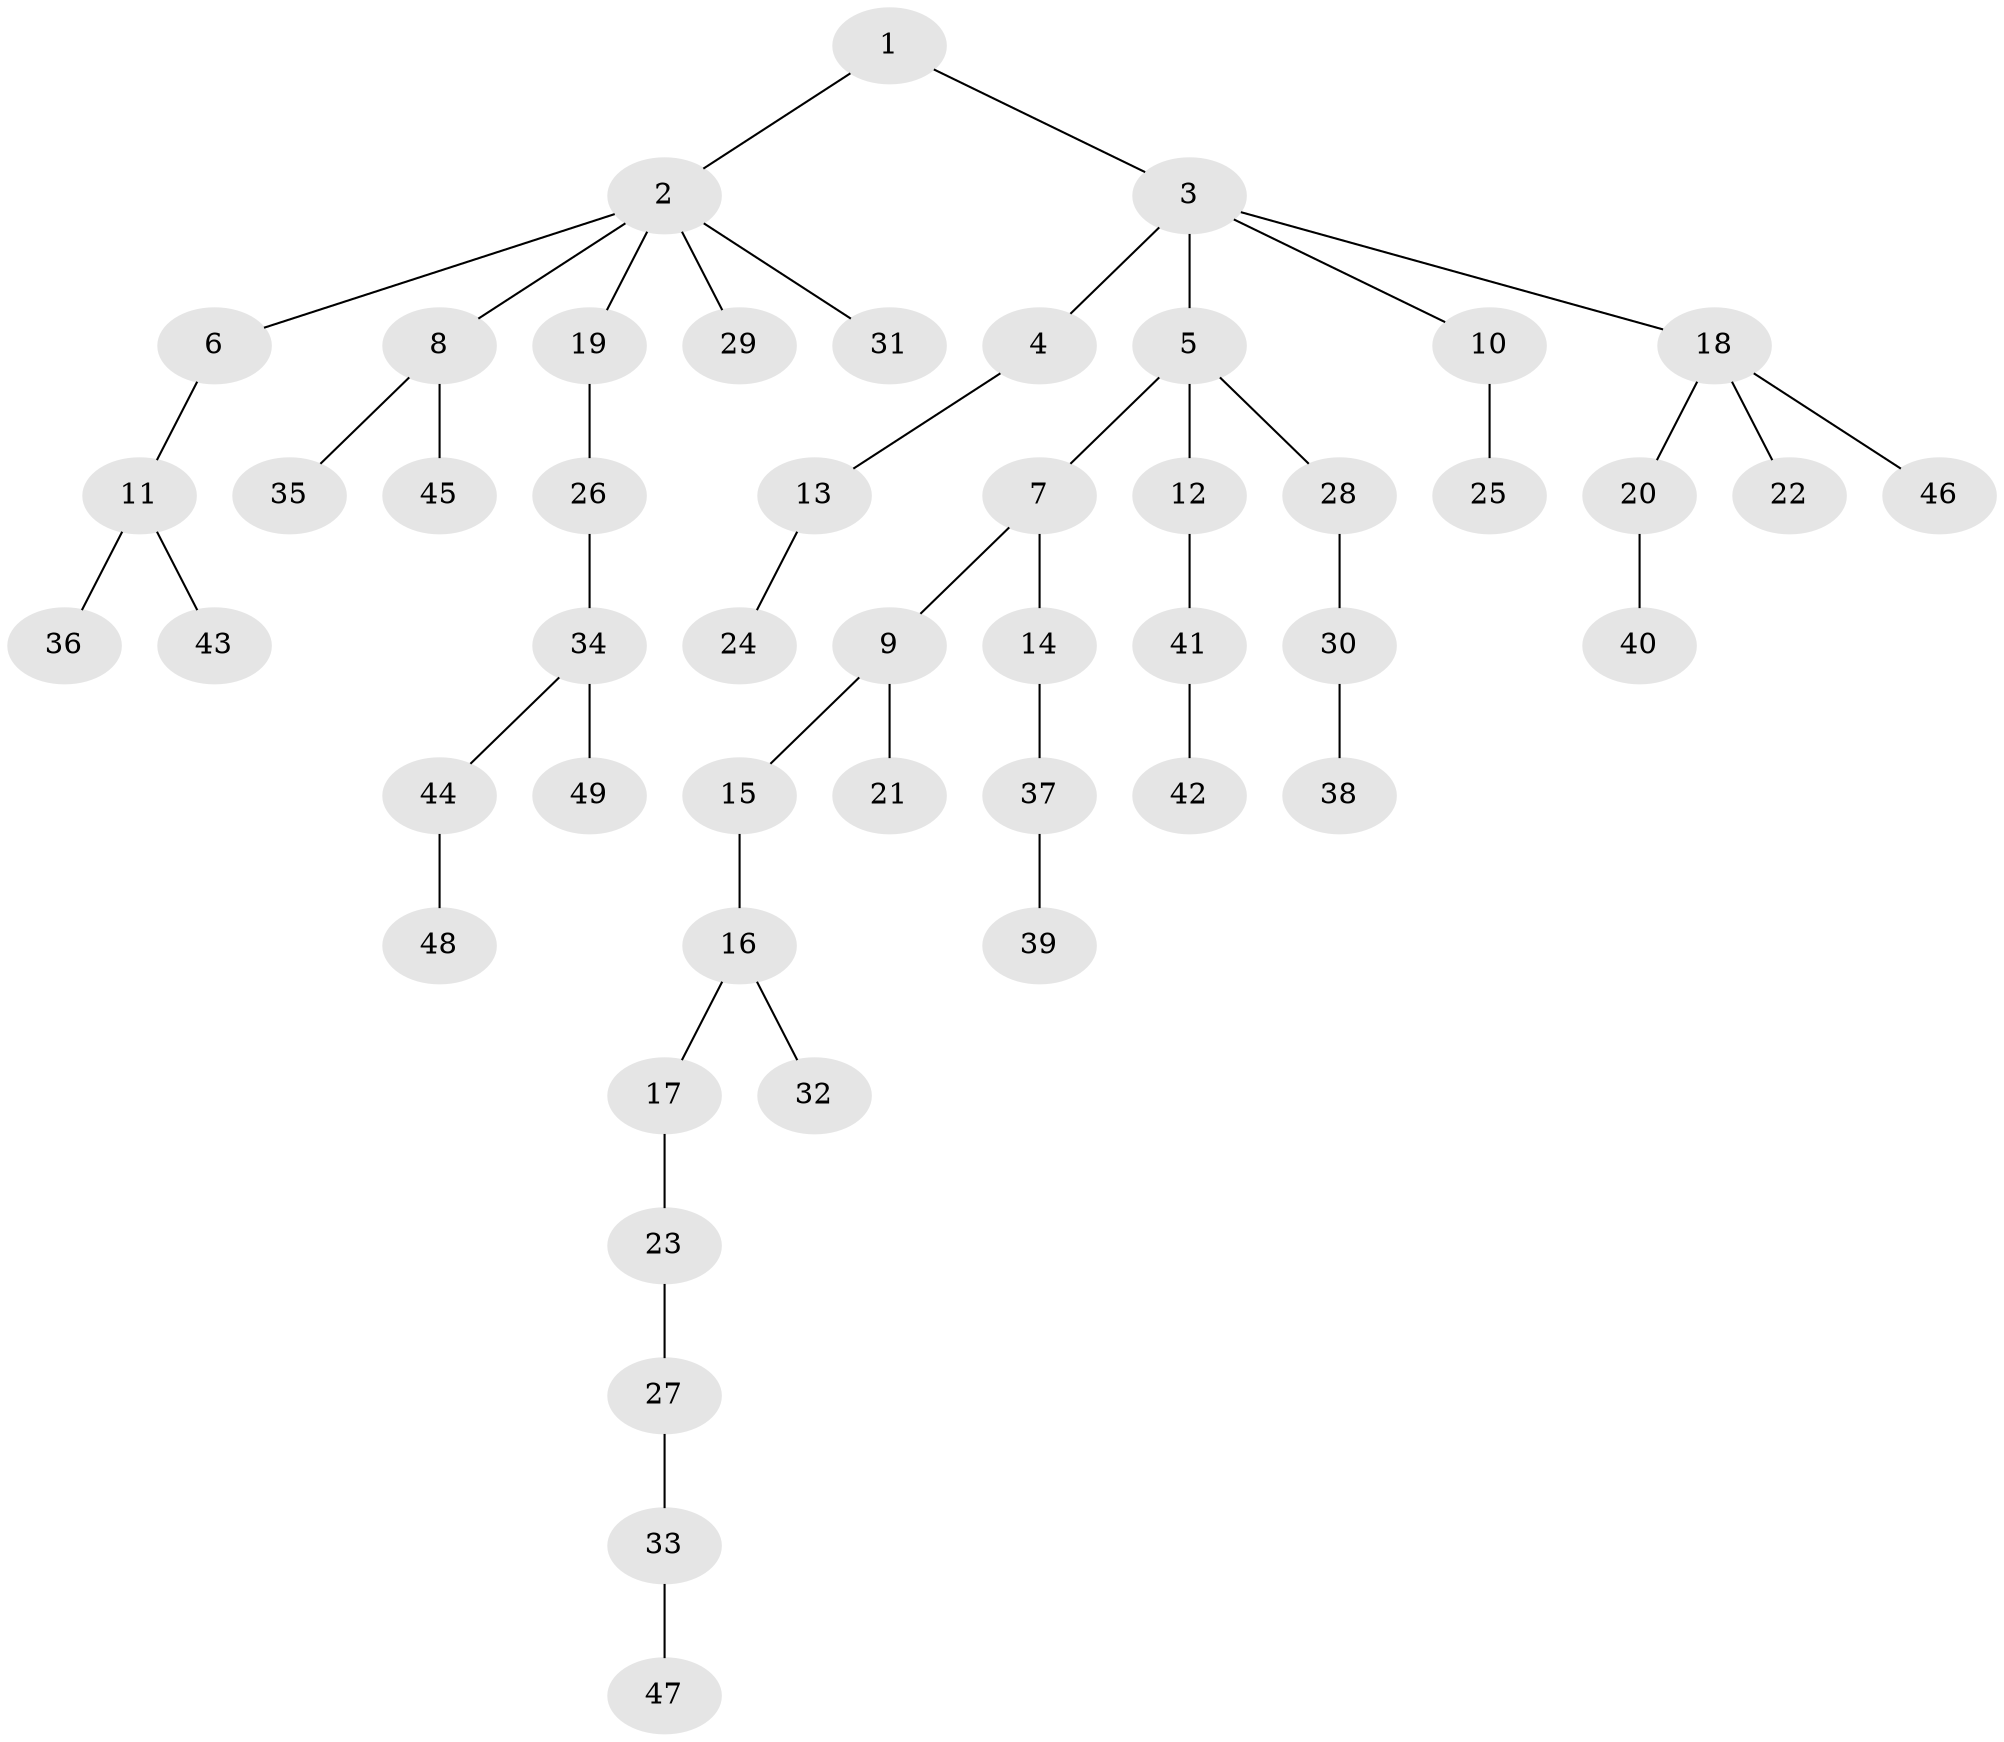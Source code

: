 // original degree distribution, {2: 0.30864197530864196, 6: 0.024691358024691357, 3: 0.18518518518518517, 5: 0.024691358024691357, 1: 0.43209876543209874, 4: 0.024691358024691357}
// Generated by graph-tools (version 1.1) at 2025/51/03/04/25 22:51:53]
// undirected, 49 vertices, 48 edges
graph export_dot {
  node [color=gray90,style=filled];
  1;
  2;
  3;
  4;
  5;
  6;
  7;
  8;
  9;
  10;
  11;
  12;
  13;
  14;
  15;
  16;
  17;
  18;
  19;
  20;
  21;
  22;
  23;
  24;
  25;
  26;
  27;
  28;
  29;
  30;
  31;
  32;
  33;
  34;
  35;
  36;
  37;
  38;
  39;
  40;
  41;
  42;
  43;
  44;
  45;
  46;
  47;
  48;
  49;
  1 -- 2 [weight=1.0];
  1 -- 3 [weight=1.0];
  2 -- 6 [weight=1.0];
  2 -- 8 [weight=1.0];
  2 -- 19 [weight=1.0];
  2 -- 29 [weight=1.0];
  2 -- 31 [weight=1.0];
  3 -- 4 [weight=1.0];
  3 -- 5 [weight=1.0];
  3 -- 10 [weight=1.0];
  3 -- 18 [weight=1.0];
  4 -- 13 [weight=1.0];
  5 -- 7 [weight=1.0];
  5 -- 12 [weight=1.0];
  5 -- 28 [weight=1.0];
  6 -- 11 [weight=1.0];
  7 -- 9 [weight=1.0];
  7 -- 14 [weight=1.0];
  8 -- 35 [weight=1.0];
  8 -- 45 [weight=1.0];
  9 -- 15 [weight=1.0];
  9 -- 21 [weight=1.0];
  10 -- 25 [weight=3.0];
  11 -- 36 [weight=1.0];
  11 -- 43 [weight=1.0];
  12 -- 41 [weight=1.0];
  13 -- 24 [weight=1.0];
  14 -- 37 [weight=1.0];
  15 -- 16 [weight=1.0];
  16 -- 17 [weight=1.0];
  16 -- 32 [weight=1.0];
  17 -- 23 [weight=1.0];
  18 -- 20 [weight=1.0];
  18 -- 22 [weight=1.0];
  18 -- 46 [weight=1.0];
  19 -- 26 [weight=1.0];
  20 -- 40 [weight=2.0];
  23 -- 27 [weight=1.0];
  26 -- 34 [weight=1.0];
  27 -- 33 [weight=1.0];
  28 -- 30 [weight=1.0];
  30 -- 38 [weight=1.0];
  33 -- 47 [weight=1.0];
  34 -- 44 [weight=1.0];
  34 -- 49 [weight=1.0];
  37 -- 39 [weight=1.0];
  41 -- 42 [weight=1.0];
  44 -- 48 [weight=1.0];
}
